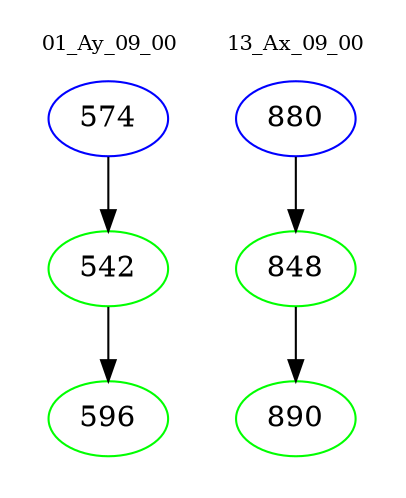 digraph{
subgraph cluster_0 {
color = white
label = "01_Ay_09_00";
fontsize=10;
T0_574 [label="574", color="blue"]
T0_574 -> T0_542 [color="black"]
T0_542 [label="542", color="green"]
T0_542 -> T0_596 [color="black"]
T0_596 [label="596", color="green"]
}
subgraph cluster_1 {
color = white
label = "13_Ax_09_00";
fontsize=10;
T1_880 [label="880", color="blue"]
T1_880 -> T1_848 [color="black"]
T1_848 [label="848", color="green"]
T1_848 -> T1_890 [color="black"]
T1_890 [label="890", color="green"]
}
}
